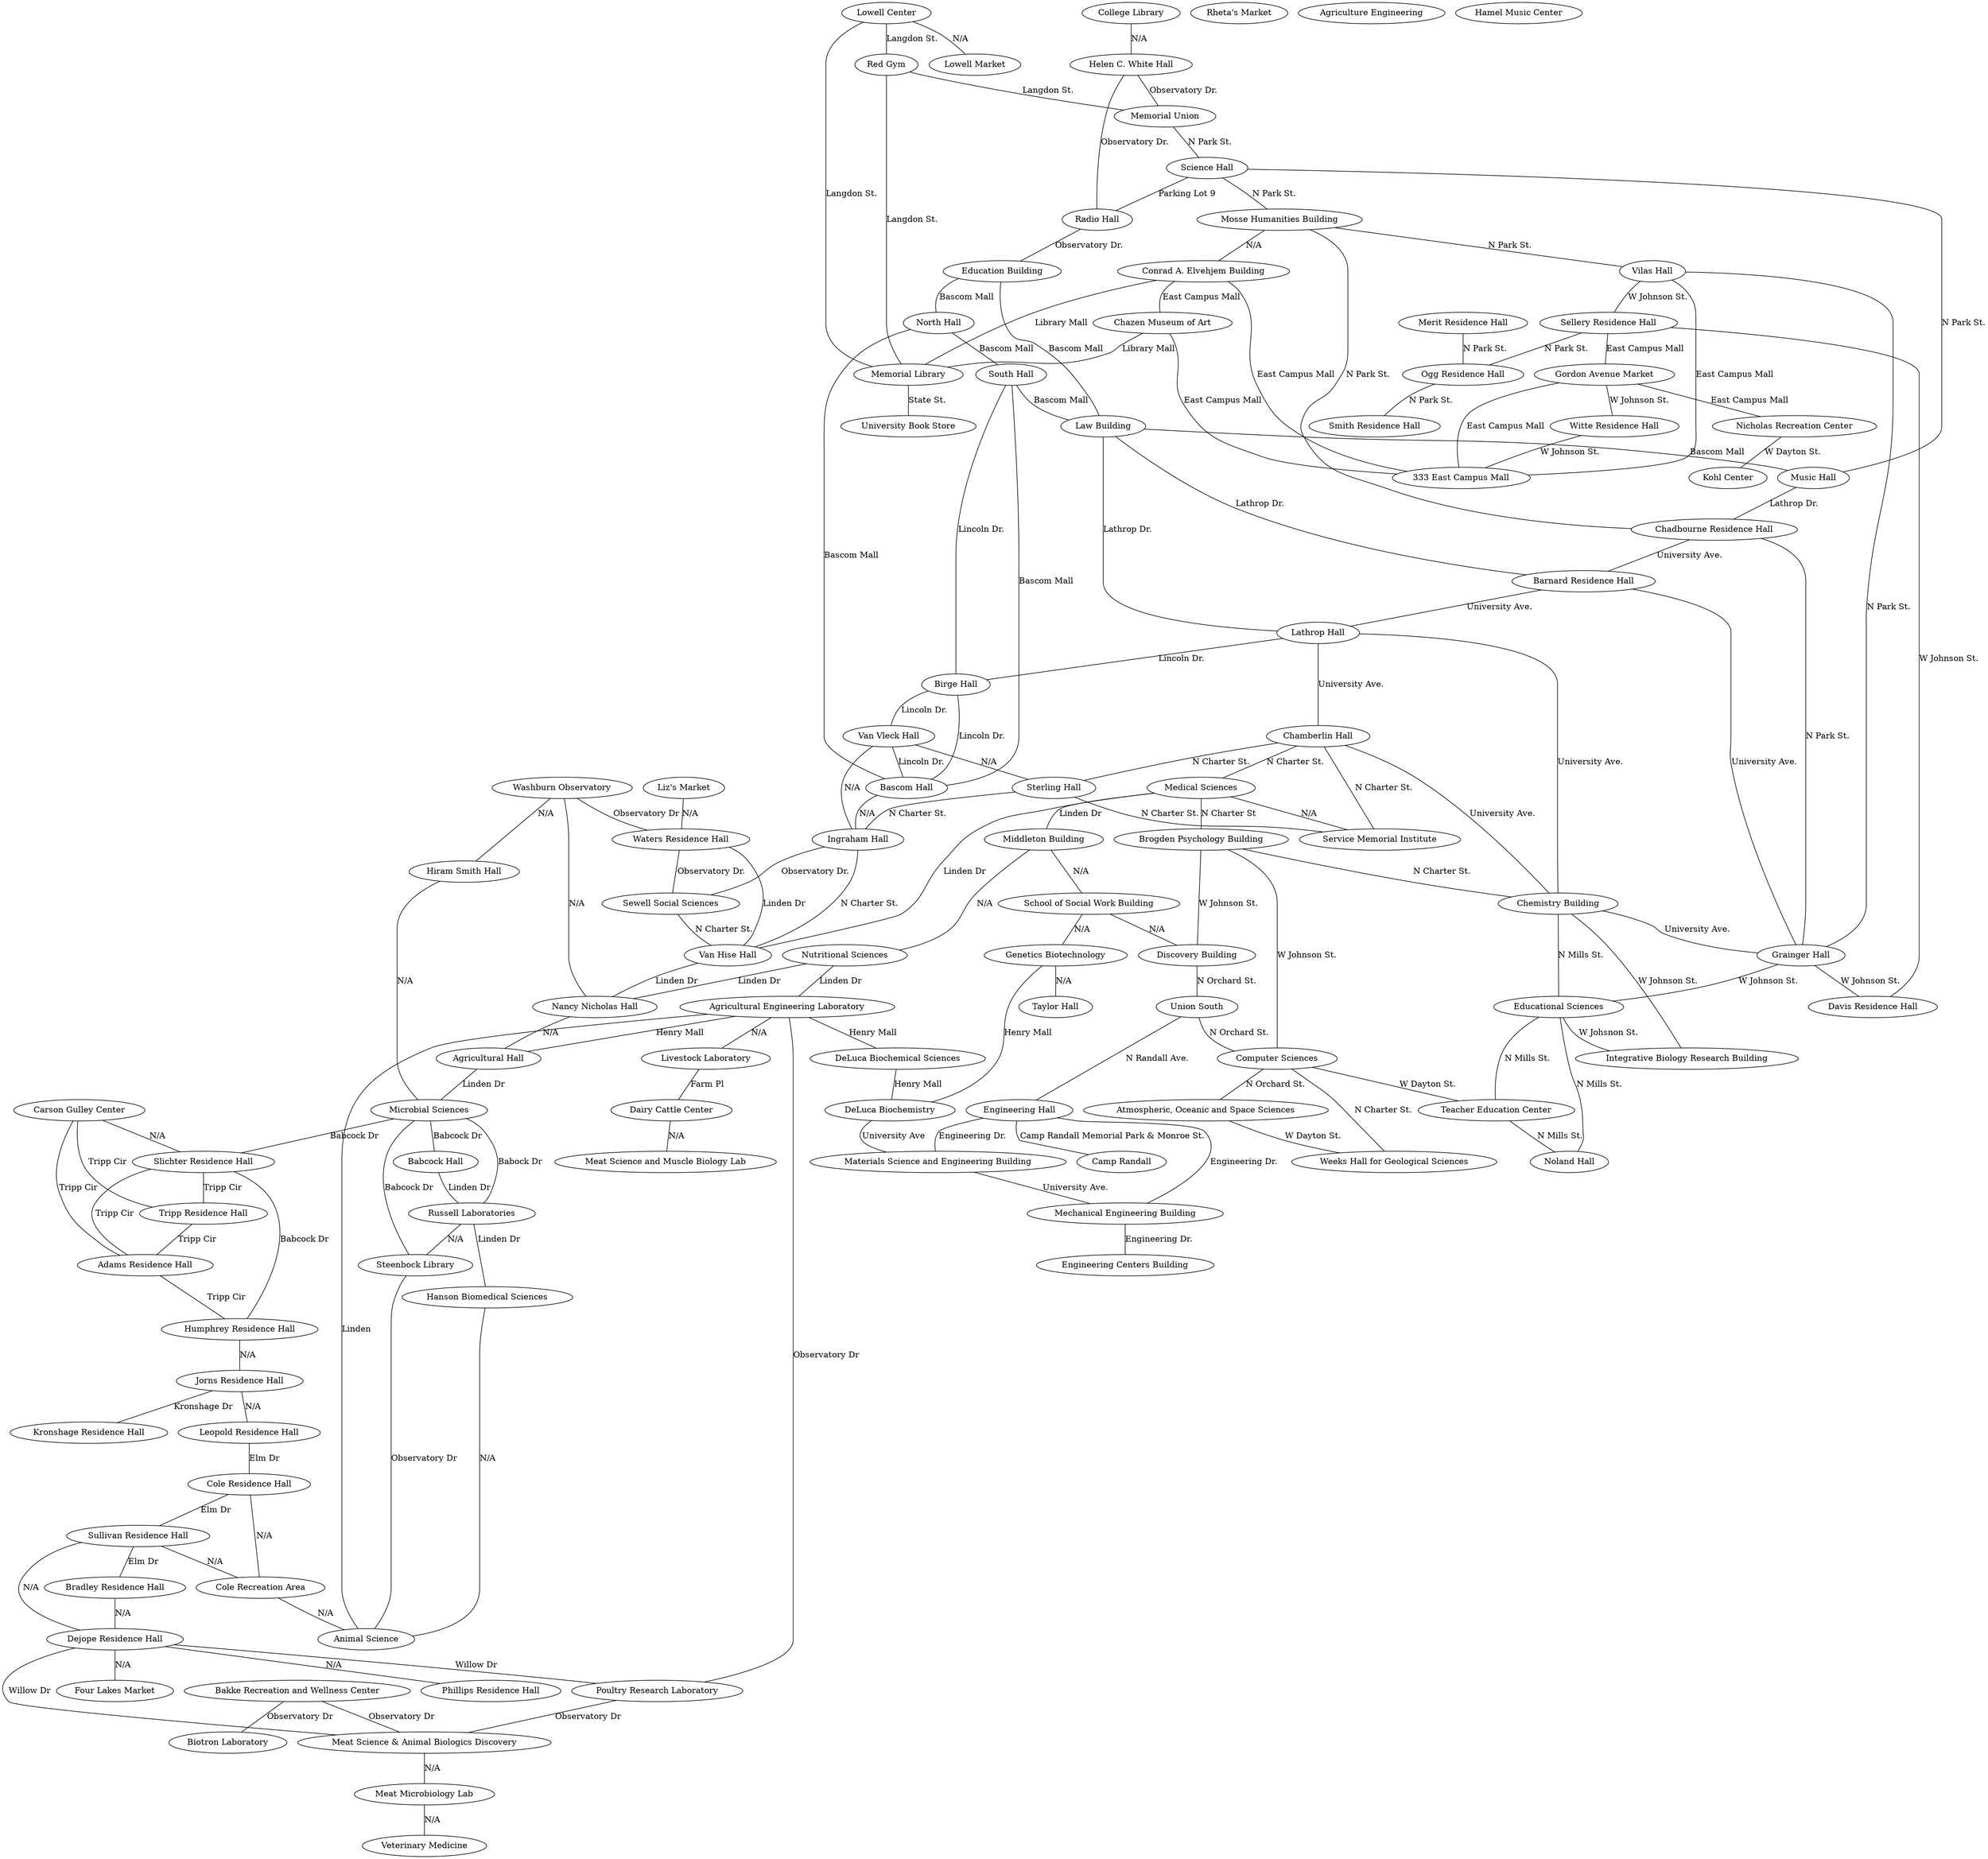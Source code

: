graph UWMadisonBuildingNetwork {
// Buildings
// Dorms
phillips [label="Phillips Residence Hall" address="1950 Willow Dr."];
dejope [label="Dejope Residence Hall" address="640 Elm Dr."];
bradley [label="Bradley Residence Hall" address="650 Elm Dr."];
sullivan [label="Sullivan Residence Hall" address="635 Elm Dr."];
cole [label="Cole Residence Hall" address="625 Elm Dr."];
kronshage [label="Kronshage Residence Hall" address="1650 Kronshage Dr."];
leopold [label="Leopold Residence Hall" address="1635 Kronshage Dr."];
jorns [label="Jorns Residence Hall" address="650 Babcock Dr."];
humphrey [label="Humphrey Residence Hall" address="640 Babcock Dr."];
adams [label="Adams Residence Hall" address="1520 Tripp Cir."];
tripp [label="Tripp Residence Hall" address="1510 Tripp Cir."];
slichter [label="Slichter Residence Hall" address="625 Babcock Dr."];
waters [label="Waters Residence Hall" address="1200 Observatory Dr."];
lowell [label="Lowell Center" address="610 Langdon St."];
chadbourne [label="Chadbourne Residence Hall" address="420 N Park St."];
barnard [label="Barnard Residence Hall" address="970 University Ave."];
sellery [label="Sellery Residence Hall" address="821 W Johnson St."];
witte [label="Witte Residence Hall" address="615 W Johnson St."];
davis [label="Davis Residence Hall" address="917 W Johnson St."];
merit [label="Merit Residence Hall" address="919 W Dayton St."];
ogg [label="Ogg Residence Hall" address="835 W Dayton St."];
smith [label="Smith Residence Hall" address="35 N Park St."];

// Dining Halls
fourlakes [label="Four Lakes Market" address="640 Elm Dr."];
carson [label="Carson Gulley Center" address="1515 Tripp Cir."];
liz [label="Liz's Market" address="1200 Observatory Dr."];
lowellmarket [label="Lowell Market" address="610 Langdon St."];
rheta [label="Rheta's Market" address="420 N Park St."];
gordon [label="Gordon Avenue Market" address="770 W Dayton St."];

// Academic Buildings on Bascom Hill
helen [label="Helen C. White Hall" address="600 N Park St."];
science [label="Science Hall" address="550 N Park St."];
radio [label="Radio Hall" address="975 Observatory Dr."];
education [label="Education Building" address="1000 Bascom Mall"];
north [label="North Hall" address="1050 Bascom Mall"];
music [label="Music Hall" address="925 Bascom Mall"];
law [label="Law Building" address="975 Bascom Mall"];
south [label="South Hall" address="1055 Bascom Mall"];
birge [label="Birge Hall" address="430 Lincoln Dr."];
vanvleck [label="Van Vleck Hall" address="480 Lincoln Dr."];
bascom [label="Bascom Hall" address="500 Lincoln Dr."];
sterling [label="Sterling Hall" address="475 N Charter St."];
ingraham [label="Ingraham Hall" address="1155 Observatory Dr."];
sewell [label="Sewell Social Sciences" address="1180 Observatory Dr."];

// Academic Buildings along University Avenue (east of N Charter)
elvehjem [label="Conrad A. Elvehjem Building" address="800 University Ave."];
humanities [label="Mosse Humanities Building" address="455 N Park St"];
vilas [label="Vilas Hall" address="821 University Ave."];
grainger [label="Grainger Hall" address="975 University Ave."];
lathrop [label="Lathrop Hall" address="1050 University Ave."];
chemistry [label="Chemistry Building" address="1101 University Ave."];
chamberlin [label="Chamberlin Hall" address="1150 University Ave."];

// Academic Buildings around Union South
educationalsciences [label="Educational Sciences" address="1025 W Johnson St."];
teachereducation [label="Teacher Education Center" address="225 N Mills St."];
noland [label="Noland Hall" address="250 N Mills St."];
integrativebioresearch [label="Integrative Biology Research Building" address="1117 W Johnson St."];
psychology [label="Brogden Psychology Building" address="1202 W Johnson St."];
cs [label="Computer Sciences" address="1210 W Dayton St."];
atmospheric [label="Atmospheric, Oceanic and Space Sciences" address="1225 W Dayton St."];
weeks [label="Weeks Hall for Geological Sciences" address="1215 W Dayton St."];
engineering [label="Engineering Hall" address="1415 Engineering Dr."];
materialscience [label="Materials Science and Engineering Building" address="1509 University Ave."];
mechanical [label="Mechanical Engineering Building" address="1513 University Ave."];
engineeringcenters [label="Engineering Centers Building" address="1550 Engineering Dr."];

// Academic Buildings on Observatory Hill
vanhise [label="Van Hise Hall" address="1220 Linden Dr."];
nancynicholas [label="Nancy Nicholas Hall" address="1300 Linden Dr."];
washburn [label="Washburn Observatory" address="1401 Observatory Dr."];
agricultural [label="Agricultural Hall" address="1450 Linden Dr."];
hiramsmith [label="Hiram Smith Hall" address="1545 Observatory Dr."];
microbial [label="Microbial Sciences" address="1550 Linden Dr."];

// Academic Buildings around Henry Mall
geneticsbio [label="Genetics Biotechnology" address="425 Henry Mall"]; 
biochem [label="DeLuca Biochemistry" address="420 Henry Mall"];
biochemscience [label="DeLuca Biochemical Sciences" address="440 Henry Mall"];
agengineer [label="Agriculture Engineering" address="460 Henry Mall"];
taylor [label="Taylor Hall" address="427 Lorch St."];
nutritionsci [label="Nutritional Sciences" address="1415 Linden Dr."];
socialwork [label="School of Social Work Building" address="1350 University Ave."];
middleton [label="Middleton Building" address="1305 Linden Dr."];
medicalsciences [label="Medical Sciences" address="1215 Linden Dr."];
servicemem [label="Service Memorial Institute" address="470 N. Charter St."];

// Academic Buildings on West Campus
russelllabs [label="Russell Laboratories" address="1630 Linden Dr."];
hansonbio [label="Hanson Biomedical Sciences" address="1656 Linden Dr."];
animalscience [label="Animal Science" address="1675 Observatory Dr."];
agengineerlab [label="Agricultural Engineering Laboratory" address="540 Elm Dr."];
livestocklab [label="Livestock Laboratory" address="1810 Linden Dr."];
dairycattle [label="Dairy Cattle Center" address="1815 Linden Dr."];
meatandmuscle [label="Meat Science and Muscle Biology Lab" address="1805 Linden Dr."];
poultrylab [label="Poultry Research Laboratory" address="1925 Observatory Dr."];
meatandanimal [label="Meat Science & Animal Biologics Discovery" address="1933 Observatory Dr."];
meatmicro [label="Meat Microbiology Lab" address="1932 Linden Dr."];
vetmedicine [label="Veterinary Medicine" address="2015 Linden Dr."];
biotronlab [label="Biotron Laboratory" address="2115 Observatory Dr."];

// Other Important Buildings
hamelmusic [label="Hamel Music Center" address="740 University Ave."];
chazen [label="Chazen Museum of Art" address="750 University Ave."];
unibookstore [label="University Book Store" address="711 State St."];
memlibrary [label="Memorial Library" address="728 State St."];
redgym [label="Red Gym" address="716 Langdon St."];
memunion [label="Memorial Union" address="800 Langdon St."];
collegelibrary [label="College Library" address="600 N Park St."];
ecampmall333 [label="333 East Campus Mall" address="333 East Campus Mall"];
nicreccenter [label="Nicholas Recreation Center" address="797 W Dayton St."];
kohlcenter [label="Kohl Center" address="601 W Dayton St."];
discovery [label="Discovery Building" address="330 N Orchard"];
unionsouth [label="Union South" address="1308 W Dayton St."];
camprandall [label="Camp Randall" address="1440 Monroe St."];
bakkerec [label="Bakke Recreation and Wellness Center" address="1976 Observatory Dr."];
colerec [label="Cole Recreation Area" address="601 Elm Dr."];
steenbocklib [label="Steenbock Library" address="550 Babcock Dr."];
babcockhall [label="Babcock Hall" address="1605 Linden Dr."];



// Edges
// Hunter (W of N Charter && N of U Ave)
medicalsciences -- psychology [label="N Charter St" distance=0.2];
medicalsciences -- servicemem [label="N/A" distance=0.0];
medicalsciences -- vanhise [label="Linden Dr" distance=0.1];
medicalsciences -- middleton [label="Linden Dr" distance=0.08];
middleton -- socialwork [label="N/A" distance=0.03];
middleton -- nutritionsci [label="N/A" distance=0.03];
socialwork -- discovery [label="N/A" distance=0.1];
socialwork -- geneticsbio [label="N/A" distance=0.07];
geneticsbio -- taylor [label="N/A" distance=0.01];
geneticsbio -- biochem [label="Henry Mall" distance=0.07];
nutritionsci -- nancynicholas [label="Linden Dr" distance=0.04];
nutritionsci -- agengineerlab [label="Linden Dr" distance=0.17];
agengineerlab -- biochemscience [label="Henry Mall" distance=0.03];
agengineerlab -- agricultural [label="Henry Mall" distance=0.06];
biochemscience -- biochem [label="Henry Mall" distance=0.03];
biochem -- materialscience [label="University Ave" distance=0.1];
vanhise -- nancynicholas [label="Linden Dr" distance=0.1];
vanhise -- waters [label="Linden Dr" distance=0.2];
nancynicholas -- agricultural [label="N/A" distance=0.07];
agricultural -- microbial [label="Linden Dr" distance=0.2];
nancynicholas -- washburn [label="N/A" distance=0.13];
washburn -- waters [label="Observatory Dr" distance=0.09];
washburn -- hiramsmith [label="N/A" distance=0.2];
hiramsmith -- microbial [label="N/A" distance=0.01];
microbial -- slichter [label="Babcock Dr" distance=0.1];
microbial -- steenbocklib [label="Babcock Dr" distance=0.04];
microbial -- babcockhall [label="Babcock Dr" distance=0.05];
microbial -- russelllabs [label="Babock Dr" distance=0.06];
slichter -- tripp [label="Tripp Cir" distance=0.1];
slichter -- adams [label="Tripp Cir" distance=0.08];
slichter -- humphrey [label="Babcock Dr" distance=0.02];
tripp -- adams [label="Tripp Cir" distance=0.03];
adams -- humphrey [label="Tripp Cir" distance=0.04];
humphrey -- jorns [label="N/A" distance=0.03];
jorns -- leopold [label="N/A" distance=0.03];
jorns -- kronshage [label="Kronshage Dr" distance=0.05];
leopold -- cole [label="Elm Dr" distance=0.1];
cole -- sullivan [label="Elm Dr" distance=0.03];
cole -- colerec [label="N/A" distance=0.03];
colerec -- animalscience [label="N/A" distance=0.05];
sullivan -- bradley [label="Elm Dr" distance=0.06];
sullivan -- colerec [label="N/A" distance=0.07];
sullivan -- dejope [label="N/A" distance=0.06];
bradley -- dejope [label="N/A" distance=0.09];
dejope -- phillips [label="N/A" distance=0.04];
dejope -- meatandanimal [label="Willow Dr" distance=0.09];
dejope -- poultrylab [label="Willow Dr" distance=0.12];
dejope -- fourlakes [label="N/A" distance=0.0];
bakkerec -- biotronlab [label="Observatory Dr" distance=0.1];
bakkerec -- meatandanimal [label="Observatory Dr" distance=0.1];
babcockhall -- russelllabs [label="Linden Dr" distance=0.03];
russelllabs -- steenbocklib [label="N/A" distance=0.07];
russelllabs -- hansonbio [label="Linden Dr" distance=0.1];
steenbocklib -- animalscience [label="Observatory Dr" distance=0.2];
hansonbio -- animalscience [label="N/A" distance=0.01];
animalscience -- agengineerlab [label="Linden" distance=0.12];
agengineerlab -- livestocklab [label="N/A" distance=0.01];
agengineerlab -- poultrylab [label="Observatory Dr" distance=0.1];
poultrylab -- meatandanimal [label="Observatory Dr" distance=0.04];
meatandanimal -- meatmicro [label="N/A" distance=0.0];
meatmicro -- vetmedicine [label="N/A" distance=0.08];
livestocklab -- dairycattle [label="Farm Pl" distance=0.07];
dairycattle -- meatandmuscle [label="N/A" distance=0.01];
carson -- slichter [label="N/A" distance=0.03];
carson -- tripp [label="Tripp Cir" distance=0.04];
carson -- adams [label="Tripp Cir" distance=0.03];
liz -- waters [label="N/A" distance=0.0];


// Seth (E of N Charter || S of U Ave)
lowell -- redgym [label="Langdon St." distance=0.2];
lowell -- lowellmarket [label="N/A" distance=0.0];
lowell -- memlibrary [label="Langdon St." distance=0.2];
redgym -- memlibrary [label="Langdon St." distance=0.02];
redgym -- memunion [label="Langdon St." distance=0.06];
helen -- memunion [label="Observatory Dr." distance=0.1];
collegelibrary -- helen [label="N/A" distance=0.0];
memunion -- science [label="N Park St." distance=0.1];
helen -- radio [label="Observatory Dr." distance=0.04];
science -- radio [label="Parking Lot 9" distance=0.02];
radio -- education [label="Observatory Dr." distance=0.05];
education -- north [label="Bascom Mall" distance=0.04];
north -- south [label="Bascom Mall" distance=0.02];
education -- law [label="Bascom Mall" distance=0.05];
south -- law [label="Bascom Mall" distance=0.03];
law -- music [label="Bascom Mall" distance=0.03];
science -- music [label="N Park St." distance=0.1];
north -- bascom [label="Bascom Mall" distance=0.06];
south -- bascom [label="Bascom Mall" distance=0.06];
south -- birge [label="Lincoln Dr." distance=0.03];
birge -- vanvleck [label="Lincoln Dr." distance=0.04];
vanvleck -- bascom [label="Lincoln Dr." distance=0.06];
birge -- bascom [label="Lincoln Dr." distance=0.06];
vanvleck -- sterling [label="N/A" distance=0.04];
vanvleck -- ingraham [label="N/A" distance=0.07];
bascom -- ingraham [label="N/A" distance=0.02];
ingraham -- sewell [label="Observatory Dr." distance=0.04];
music -- chadbourne [label="Lathrop Dr." distance=0.04];
science -- humanities [label="N Park St." distance=0.15];
humanities -- chadbourne [label="N Park St." distance=0.09];
elvehjem -- memlibrary [label="Library Mall" distance=0.12];
memlibrary -- unibookstore [label="State St." distance=0.02];
humanities -- elvehjem [label="N/A" distance=0.03];
elvehjem -- chazen [label="East Campus Mall" distance=0.03];
chazen -- memlibrary [label="Library Mall" distance=0.1];
chadbourne -- barnard [label="University Ave." distance=0.02];
barnard -- lathrop [label="University Ave." distance=0.08];
lathrop -- chamberlin [label="University Ave." distance=0.13];
lathrop -- birge [label="Lincoln Dr." distance=0.04];
barnard -- law [label="Lathrop Dr." distance=0.04];
lathrop -- law [label="Lathrop Dr." distance=0.05];
chamberlin -- sterling [label="N Charter St." distance=0.06];
sterling -- ingraham [label="N Charter St." distance=0.05];
humanities -- vilas [label="N Park St." distance=0.11];
vilas -- ecampmall333 [label="East Campus Mall" distance=0.03];
chazen -- ecampmall333 [label="East Campus Mall" distance=0.08];
elvehjem -- ecampmall333 [label="East Campus Mall" distance=0.09];
vilas -- grainger [label="N Park St." distance=0.05];
chadbourne -- grainger [label="N Park St." distance=0.04];
barnard -- grainger [label="University Ave." distance=0.03];
chemistry -- grainger [label="University Ave." distance=0.13];
lathrop -- chemistry [label="University Ave." distance=0.1];
chamberlin -- chemistry [label="University Ave." distance=0.08];
vilas -- sellery [label="W Johnson St." distance=0.06];
sellery -- gordon [label="East Campus Mall" distance=0.04];
ecampmall333 -- gordon [label="East Campus Mall" distance=0.09];
sellery -- davis [label="W Johnson St." distance=0.06];
grainger -- davis [label="W Johnson St." distance=0.06];
gordon -- witte [label="W Johnson St." distance=0.06];
witte -- ecampmall333 [label="W Johnson St." distance=0.14];
sellery -- ogg [label="N Park St." distance=0.04];
ogg -- smith [label="N Park St." distance=0.14];
gordon -- nicreccenter [label="East Campus Mall" distance=0.05];
nicreccenter -- kohlcenter [label="W Dayton St." distance=0.14];
grainger -- educationalsciences [label="W Johnson St." distance=0.06];
merit -- ogg [label="N Park St." distance=0.05];
chemistry -- educationalsciences [label="N Mills St." distance=0.07];
educationalsciences -- teachereducation [label="N Mills St." distance=0.05];
educationalsciences -- integrativebioresearch [label="W Johsnon St." distance=0.07];
educationalsciences -- noland [label="N Mills St." distance=0.05];
teachereducation -- noland [label="N Mills St." distance=0.06];
psychology -- chemistry [label="N Charter St." distance=0.04];
psychology -- cs [label="W Johnson St." distance=0.12];
cs -- atmospheric [label="N Orchard St." distance=0.06];
cs -- teachereducation [label="W Dayton St." distance=0.15];
unionsouth -- cs [label="N Orchard St." distance=0.03];
psychology -- discovery [label="W Johnson St." distance=0.1];
discovery -- unionsouth [label="N Orchard St." distance=0.07];
atmospheric -- weeks [label="W Dayton St." distance=0.03];
chemistry -- integrativebioresearch [label="W Johnson St." distance=0.7];
unionsouth -- engineering [label="N Randall Ave." distance=0.07];
weeks -- cs [label="N Charter St." distance=0.08];
engineering -- materialscience [label="Engineering Dr." distance=0.1];
materialscience -- mechanical [label="University Ave." distance=0.06];
mechanical -- engineeringcenters [label="Engineering Dr." distance=0.01];
engineering -- camprandall [label="Camp Randall Memorial Park & Monroe St." distance=0.3];
engineering -- mechanical [label="Engineering Dr." distance=0.1];
chamberlin -- medicalsciences [label="N Charter St." distance=0.04];
chamberlin -- servicemem [label="N Charter St." distance=0.05];
sterling -- servicemem [label="N Charter St." distance=0.04];
waters -- sewell [label="Observatory Dr." distance=0.12];
ingraham -- vanhise [label="N Charter St." distance=0.06];
sewell -- vanhise [label="N Charter St." distance=0.1];
}
